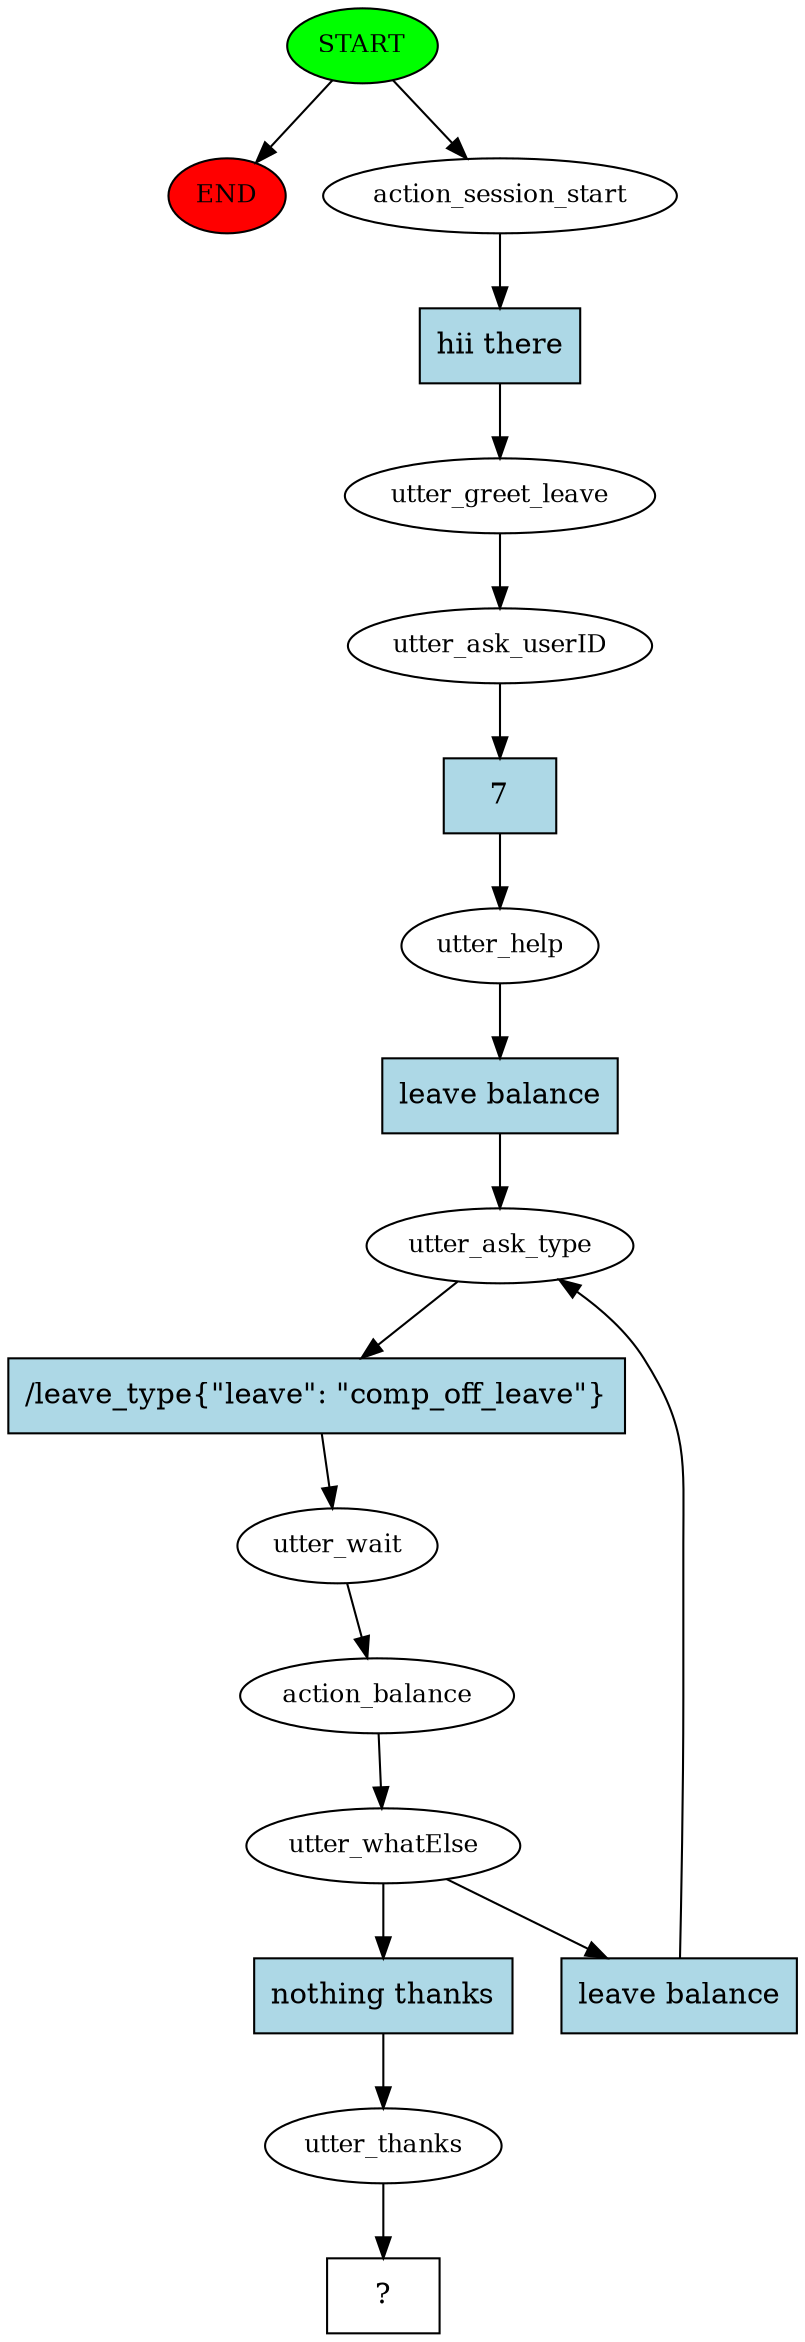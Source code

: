 digraph  {
0 [class="start active", fillcolor=green, fontsize=12, label=START, style=filled];
"-1" [class=end, fillcolor=red, fontsize=12, label=END, style=filled];
1 [class=active, fontsize=12, label=action_session_start];
2 [class=active, fontsize=12, label=utter_greet_leave];
3 [class=active, fontsize=12, label=utter_ask_userID];
4 [class=active, fontsize=12, label=utter_help];
5 [class=active, fontsize=12, label=utter_ask_type];
6 [class=active, fontsize=12, label=utter_wait];
7 [class=active, fontsize=12, label=action_balance];
8 [class=active, fontsize=12, label=utter_whatElse];
13 [class=active, fontsize=12, label=utter_thanks];
14 [class="intent dashed active", label="  ?  ", shape=rect];
15 [class="intent active", fillcolor=lightblue, label="hii there", shape=rect, style=filled];
16 [class="intent active", fillcolor=lightblue, label=7, shape=rect, style=filled];
17 [class="intent active", fillcolor=lightblue, label="leave balance", shape=rect, style=filled];
18 [class="intent active", fillcolor=lightblue, label="/leave_type{\"leave\": \"comp_off_leave\"}", shape=rect, style=filled];
19 [class="intent active", fillcolor=lightblue, label="leave balance", shape=rect, style=filled];
20 [class="intent active", fillcolor=lightblue, label="nothing thanks", shape=rect, style=filled];
0 -> "-1"  [class="", key=NONE, label=""];
0 -> 1  [class=active, key=NONE, label=""];
1 -> 15  [class=active, key=0];
2 -> 3  [class=active, key=NONE, label=""];
3 -> 16  [class=active, key=0];
4 -> 17  [class=active, key=0];
5 -> 18  [class=active, key=0];
6 -> 7  [class=active, key=NONE, label=""];
7 -> 8  [class=active, key=NONE, label=""];
8 -> 19  [class=active, key=0];
8 -> 20  [class=active, key=0];
13 -> 14  [class=active, key=NONE, label=""];
15 -> 2  [class=active, key=0];
16 -> 4  [class=active, key=0];
17 -> 5  [class=active, key=0];
18 -> 6  [class=active, key=0];
19 -> 5  [class=active, key=0];
20 -> 13  [class=active, key=0];
}
